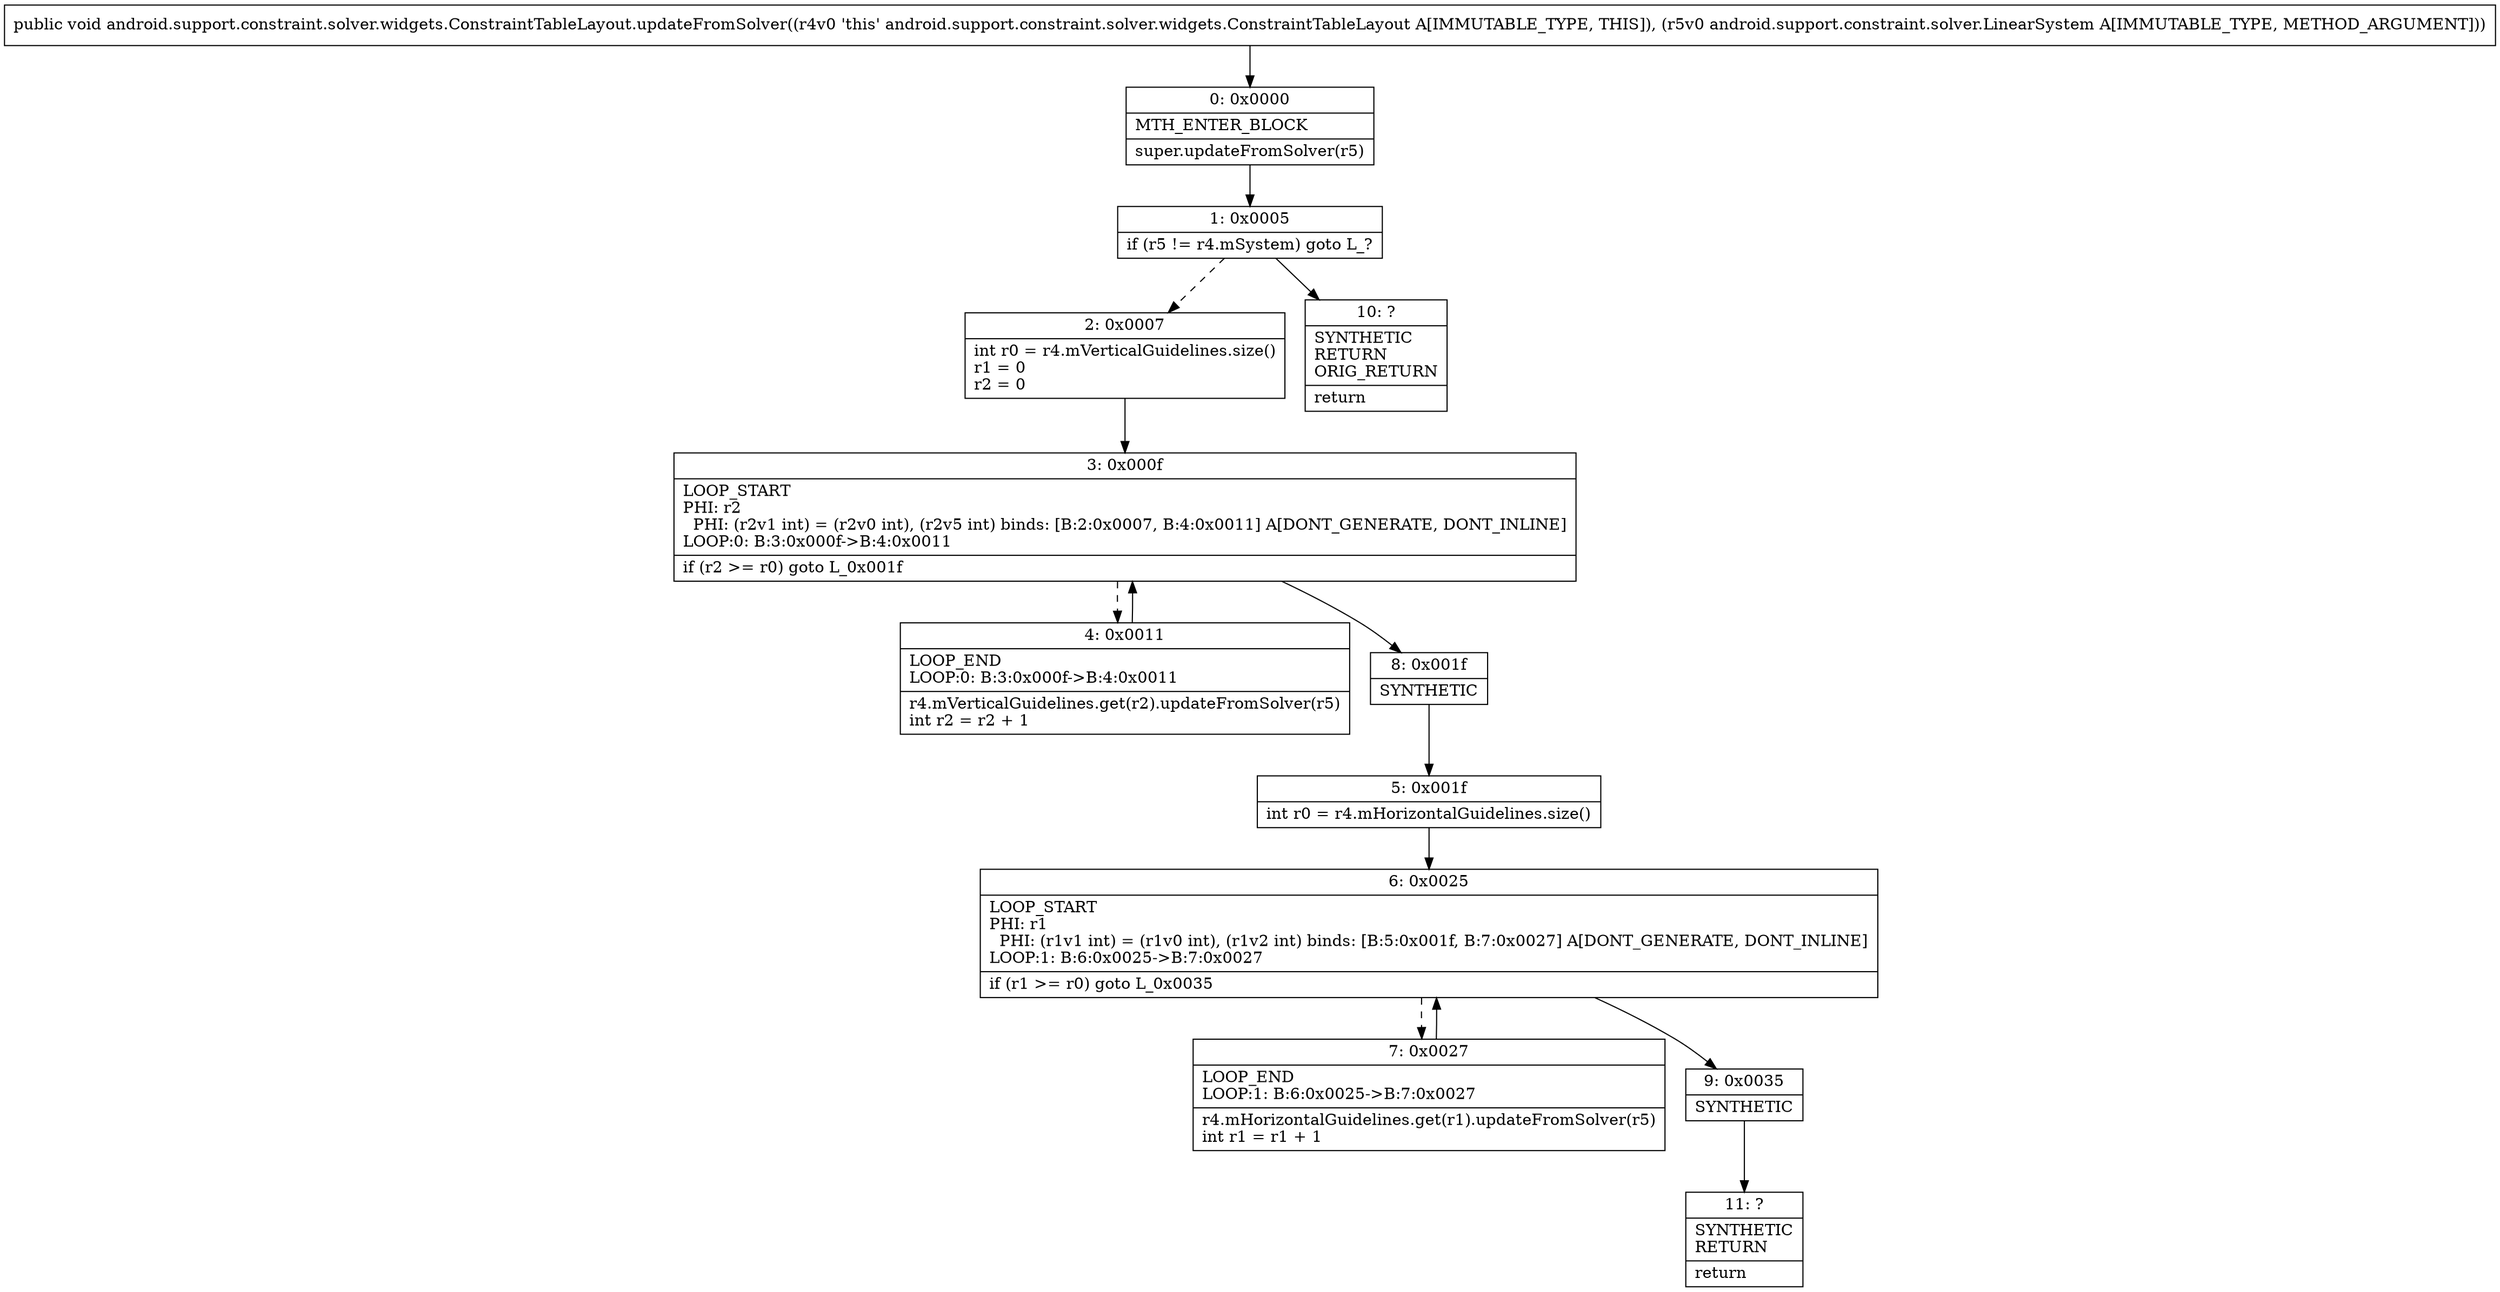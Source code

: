 digraph "CFG forandroid.support.constraint.solver.widgets.ConstraintTableLayout.updateFromSolver(Landroid\/support\/constraint\/solver\/LinearSystem;)V" {
Node_0 [shape=record,label="{0\:\ 0x0000|MTH_ENTER_BLOCK\l|super.updateFromSolver(r5)\l}"];
Node_1 [shape=record,label="{1\:\ 0x0005|if (r5 != r4.mSystem) goto L_?\l}"];
Node_2 [shape=record,label="{2\:\ 0x0007|int r0 = r4.mVerticalGuidelines.size()\lr1 = 0\lr2 = 0\l}"];
Node_3 [shape=record,label="{3\:\ 0x000f|LOOP_START\lPHI: r2 \l  PHI: (r2v1 int) = (r2v0 int), (r2v5 int) binds: [B:2:0x0007, B:4:0x0011] A[DONT_GENERATE, DONT_INLINE]\lLOOP:0: B:3:0x000f\-\>B:4:0x0011\l|if (r2 \>= r0) goto L_0x001f\l}"];
Node_4 [shape=record,label="{4\:\ 0x0011|LOOP_END\lLOOP:0: B:3:0x000f\-\>B:4:0x0011\l|r4.mVerticalGuidelines.get(r2).updateFromSolver(r5)\lint r2 = r2 + 1\l}"];
Node_5 [shape=record,label="{5\:\ 0x001f|int r0 = r4.mHorizontalGuidelines.size()\l}"];
Node_6 [shape=record,label="{6\:\ 0x0025|LOOP_START\lPHI: r1 \l  PHI: (r1v1 int) = (r1v0 int), (r1v2 int) binds: [B:5:0x001f, B:7:0x0027] A[DONT_GENERATE, DONT_INLINE]\lLOOP:1: B:6:0x0025\-\>B:7:0x0027\l|if (r1 \>= r0) goto L_0x0035\l}"];
Node_7 [shape=record,label="{7\:\ 0x0027|LOOP_END\lLOOP:1: B:6:0x0025\-\>B:7:0x0027\l|r4.mHorizontalGuidelines.get(r1).updateFromSolver(r5)\lint r1 = r1 + 1\l}"];
Node_8 [shape=record,label="{8\:\ 0x001f|SYNTHETIC\l}"];
Node_9 [shape=record,label="{9\:\ 0x0035|SYNTHETIC\l}"];
Node_10 [shape=record,label="{10\:\ ?|SYNTHETIC\lRETURN\lORIG_RETURN\l|return\l}"];
Node_11 [shape=record,label="{11\:\ ?|SYNTHETIC\lRETURN\l|return\l}"];
MethodNode[shape=record,label="{public void android.support.constraint.solver.widgets.ConstraintTableLayout.updateFromSolver((r4v0 'this' android.support.constraint.solver.widgets.ConstraintTableLayout A[IMMUTABLE_TYPE, THIS]), (r5v0 android.support.constraint.solver.LinearSystem A[IMMUTABLE_TYPE, METHOD_ARGUMENT])) }"];
MethodNode -> Node_0;
Node_0 -> Node_1;
Node_1 -> Node_2[style=dashed];
Node_1 -> Node_10;
Node_2 -> Node_3;
Node_3 -> Node_4[style=dashed];
Node_3 -> Node_8;
Node_4 -> Node_3;
Node_5 -> Node_6;
Node_6 -> Node_7[style=dashed];
Node_6 -> Node_9;
Node_7 -> Node_6;
Node_8 -> Node_5;
Node_9 -> Node_11;
}

